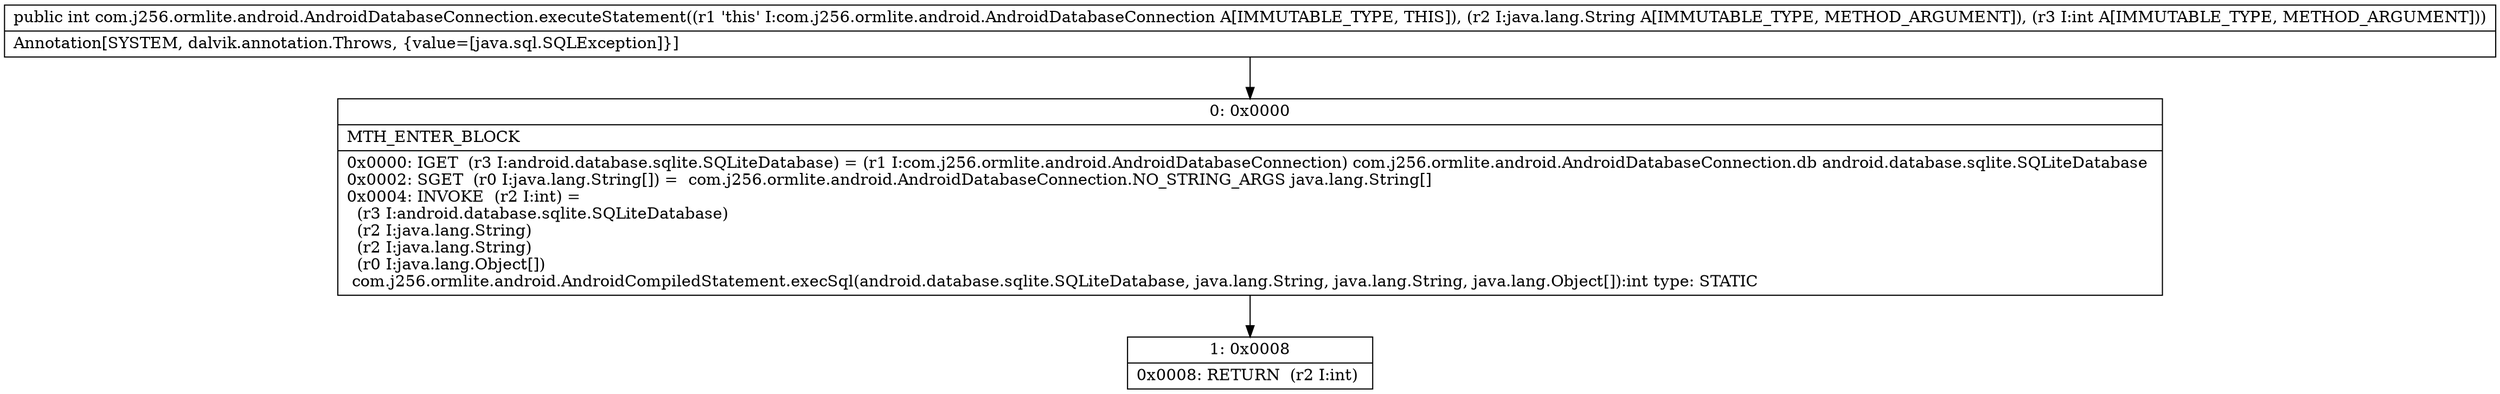 digraph "CFG forcom.j256.ormlite.android.AndroidDatabaseConnection.executeStatement(Ljava\/lang\/String;I)I" {
Node_0 [shape=record,label="{0\:\ 0x0000|MTH_ENTER_BLOCK\l|0x0000: IGET  (r3 I:android.database.sqlite.SQLiteDatabase) = (r1 I:com.j256.ormlite.android.AndroidDatabaseConnection) com.j256.ormlite.android.AndroidDatabaseConnection.db android.database.sqlite.SQLiteDatabase \l0x0002: SGET  (r0 I:java.lang.String[]) =  com.j256.ormlite.android.AndroidDatabaseConnection.NO_STRING_ARGS java.lang.String[] \l0x0004: INVOKE  (r2 I:int) = \l  (r3 I:android.database.sqlite.SQLiteDatabase)\l  (r2 I:java.lang.String)\l  (r2 I:java.lang.String)\l  (r0 I:java.lang.Object[])\l com.j256.ormlite.android.AndroidCompiledStatement.execSql(android.database.sqlite.SQLiteDatabase, java.lang.String, java.lang.String, java.lang.Object[]):int type: STATIC \l}"];
Node_1 [shape=record,label="{1\:\ 0x0008|0x0008: RETURN  (r2 I:int) \l}"];
MethodNode[shape=record,label="{public int com.j256.ormlite.android.AndroidDatabaseConnection.executeStatement((r1 'this' I:com.j256.ormlite.android.AndroidDatabaseConnection A[IMMUTABLE_TYPE, THIS]), (r2 I:java.lang.String A[IMMUTABLE_TYPE, METHOD_ARGUMENT]), (r3 I:int A[IMMUTABLE_TYPE, METHOD_ARGUMENT]))  | Annotation[SYSTEM, dalvik.annotation.Throws, \{value=[java.sql.SQLException]\}]\l}"];
MethodNode -> Node_0;
Node_0 -> Node_1;
}

